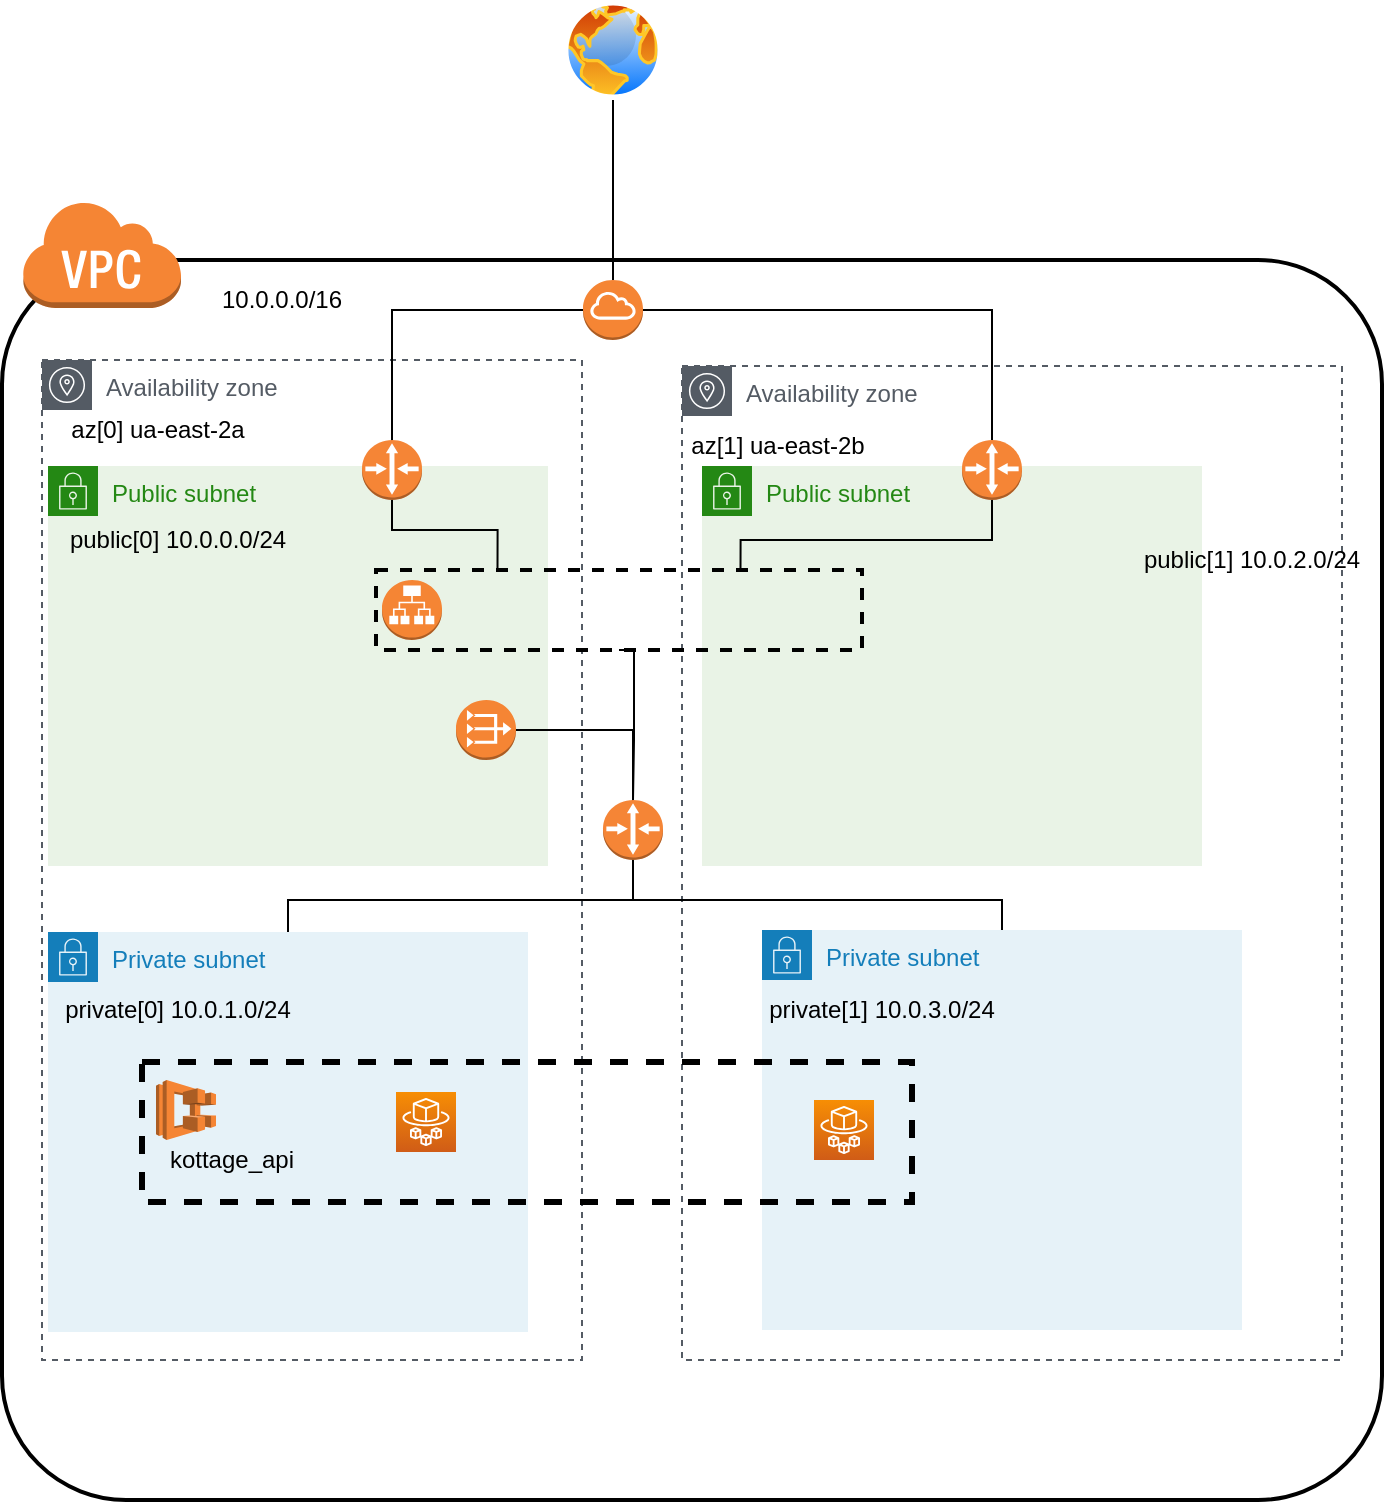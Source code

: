 <mxfile version="14.7.4" type="embed"><diagram id="vuHFJAF8e50SX8sUMpVo" name="Page-1"><mxGraphModel dx="988" dy="1746" grid="1" gridSize="10" guides="1" tooltips="1" connect="1" arrows="1" fold="1" page="1" pageScale="1" pageWidth="1600" pageHeight="1200" math="0" shadow="0"><root><mxCell id="0"/><mxCell id="1" parent="0"/><mxCell id="zTFzOSdCKIdbmDikZPza-5" value="" style="rounded=1;arcSize=10;dashed=0;fillColor=none;gradientColor=none;strokeWidth=2;" parent="1" vertex="1"><mxGeometry x="90" y="80" width="690" height="620" as="geometry"/></mxCell><mxCell id="zTFzOSdCKIdbmDikZPza-19" value="Availability zone" style="outlineConnect=0;gradientColor=none;html=1;whiteSpace=wrap;fontSize=12;fontStyle=0;shape=mxgraph.aws4.group;grIcon=mxgraph.aws4.group_availability_zone;strokeColor=#545B64;fillColor=none;verticalAlign=top;align=left;spacingLeft=30;fontColor=#545B64;dashed=1;" parent="1" vertex="1"><mxGeometry x="110" y="130" width="270" height="500" as="geometry"/></mxCell><mxCell id="zTFzOSdCKIdbmDikZPza-21" value="Private subnet" style="points=[[0,0],[0.25,0],[0.5,0],[0.75,0],[1,0],[1,0.25],[1,0.5],[1,0.75],[1,1],[0.75,1],[0.5,1],[0.25,1],[0,1],[0,0.75],[0,0.5],[0,0.25]];outlineConnect=0;gradientColor=none;html=1;whiteSpace=wrap;fontSize=12;fontStyle=0;shape=mxgraph.aws4.group;grIcon=mxgraph.aws4.group_security_group;grStroke=0;strokeColor=#147EBA;fillColor=#E6F2F8;verticalAlign=top;align=left;spacingLeft=30;fontColor=#147EBA;dashed=0;" parent="1" vertex="1"><mxGeometry x="113" y="416" width="240" height="200" as="geometry"/></mxCell><mxCell id="zTFzOSdCKIdbmDikZPza-20" value="Availability zone" style="outlineConnect=0;gradientColor=none;html=1;whiteSpace=wrap;fontSize=12;fontStyle=0;shape=mxgraph.aws4.group;grIcon=mxgraph.aws4.group_availability_zone;strokeColor=#545B64;fillColor=none;verticalAlign=top;align=left;spacingLeft=30;fontColor=#545B64;dashed=1;" parent="1" vertex="1"><mxGeometry x="430" y="133" width="330" height="497" as="geometry"/></mxCell><mxCell id="zTFzOSdCKIdbmDikZPza-2" value="" style="outlineConnect=0;dashed=0;verticalLabelPosition=bottom;verticalAlign=top;align=center;html=1;shape=mxgraph.aws3.virtual_private_cloud;fillColor=#F58534;gradientColor=none;" parent="1" vertex="1"><mxGeometry x="100" y="50" width="79.5" height="54" as="geometry"/></mxCell><mxCell id="zTFzOSdCKIdbmDikZPza-47" style="edgeStyle=elbowEdgeStyle;rounded=0;orthogonalLoop=1;jettySize=auto;elbow=vertical;html=1;exitX=0.5;exitY=0;exitDx=0;exitDy=0;exitPerimeter=0;endArrow=none;endFill=0;strokeColor=#000000;" parent="1" source="zTFzOSdCKIdbmDikZPza-12" target="zTFzOSdCKIdbmDikZPza-46" edge="1"><mxGeometry relative="1" as="geometry"><Array as="points"/></mxGeometry></mxCell><mxCell id="zTFzOSdCKIdbmDikZPza-12" value="" style="outlineConnect=0;dashed=0;verticalLabelPosition=bottom;verticalAlign=top;align=center;html=1;shape=mxgraph.aws3.internet_gateway;fillColor=#F58534;gradientColor=none;" parent="1" vertex="1"><mxGeometry x="380.5" y="90" width="30" height="30" as="geometry"/></mxCell><mxCell id="zTFzOSdCKIdbmDikZPza-15" value="10.0.0.0/16" style="text;html=1;strokeColor=none;fillColor=none;align=center;verticalAlign=middle;whiteSpace=wrap;rounded=0;" parent="1" vertex="1"><mxGeometry x="190" y="90" width="80" height="20" as="geometry"/></mxCell><mxCell id="zTFzOSdCKIdbmDikZPza-16" value="private[0] 10.0.1.0/24" style="text;html=1;strokeColor=none;fillColor=none;align=center;verticalAlign=middle;whiteSpace=wrap;rounded=0;" parent="1" vertex="1"><mxGeometry x="118" y="445" width="120" height="20" as="geometry"/></mxCell><mxCell id="zTFzOSdCKIdbmDikZPza-23" value="Private subnet" style="points=[[0,0],[0.25,0],[0.5,0],[0.75,0],[1,0],[1,0.25],[1,0.5],[1,0.75],[1,1],[0.75,1],[0.5,1],[0.25,1],[0,1],[0,0.75],[0,0.5],[0,0.25]];outlineConnect=0;gradientColor=none;html=1;whiteSpace=wrap;fontSize=12;fontStyle=0;shape=mxgraph.aws4.group;grIcon=mxgraph.aws4.group_security_group;grStroke=0;strokeColor=#147EBA;fillColor=#E6F2F8;verticalAlign=top;align=left;spacingLeft=30;fontColor=#147EBA;dashed=0;" parent="1" vertex="1"><mxGeometry x="470" y="415" width="240" height="200" as="geometry"/></mxCell><mxCell id="zTFzOSdCKIdbmDikZPza-18" value="private[1] 10.0.3.0/24" style="text;html=1;strokeColor=none;fillColor=none;align=center;verticalAlign=middle;whiteSpace=wrap;rounded=0;" parent="1" vertex="1"><mxGeometry x="470" y="445" width="120" height="20" as="geometry"/></mxCell><mxCell id="zTFzOSdCKIdbmDikZPza-25" value="Public subnet" style="points=[[0,0],[0.25,0],[0.5,0],[0.75,0],[1,0],[1,0.25],[1,0.5],[1,0.75],[1,1],[0.75,1],[0.5,1],[0.25,1],[0,1],[0,0.75],[0,0.5],[0,0.25]];outlineConnect=0;gradientColor=none;html=1;whiteSpace=wrap;fontSize=12;fontStyle=0;shape=mxgraph.aws4.group;grIcon=mxgraph.aws4.group_security_group;grStroke=0;strokeColor=#248814;fillColor=#E9F3E6;verticalAlign=top;align=left;spacingLeft=30;fontColor=#248814;dashed=0;" parent="1" vertex="1"><mxGeometry x="113" y="183" width="250" height="200" as="geometry"/></mxCell><mxCell id="zTFzOSdCKIdbmDikZPza-14" value="public[0] 10.0.0.0/24" style="text;html=1;strokeColor=none;fillColor=none;align=center;verticalAlign=middle;whiteSpace=wrap;rounded=0;" parent="1" vertex="1"><mxGeometry x="113" y="210" width="130" height="20" as="geometry"/></mxCell><mxCell id="zTFzOSdCKIdbmDikZPza-26" value="Public subnet" style="points=[[0,0],[0.25,0],[0.5,0],[0.75,0],[1,0],[1,0.25],[1,0.5],[1,0.75],[1,1],[0.75,1],[0.5,1],[0.25,1],[0,1],[0,0.75],[0,0.5],[0,0.25]];outlineConnect=0;gradientColor=none;html=1;whiteSpace=wrap;fontSize=12;fontStyle=0;shape=mxgraph.aws4.group;grIcon=mxgraph.aws4.group_security_group;grStroke=0;strokeColor=#248814;fillColor=#E9F3E6;verticalAlign=top;align=left;spacingLeft=30;fontColor=#248814;dashed=0;" parent="1" vertex="1"><mxGeometry x="440" y="183" width="250" height="200" as="geometry"/></mxCell><mxCell id="zTFzOSdCKIdbmDikZPza-17" value="public[1] 10.0.2.0/24" style="text;html=1;strokeColor=none;fillColor=none;align=center;verticalAlign=middle;whiteSpace=wrap;rounded=0;" parent="1" vertex="1"><mxGeometry x="650" y="220" width="130" height="20" as="geometry"/></mxCell><mxCell id="zTFzOSdCKIdbmDikZPza-35" style="edgeStyle=elbowEdgeStyle;rounded=0;orthogonalLoop=1;jettySize=auto;html=1;endArrow=none;endFill=0;strokeColor=#000000;elbow=vertical;exitX=0.5;exitY=0;exitDx=0;exitDy=0;exitPerimeter=0;entryX=0.5;entryY=0;entryDx=0;entryDy=0;" parent="1" source="2" target="zTFzOSdCKIdbmDikZPza-21" edge="1"><mxGeometry relative="1" as="geometry"><Array as="points"><mxPoint x="310" y="400"/><mxPoint x="360" y="450"/><mxPoint x="470" y="210"/></Array></mxGeometry></mxCell><mxCell id="zTFzOSdCKIdbmDikZPza-13" value="" style="outlineConnect=0;dashed=0;verticalLabelPosition=bottom;verticalAlign=top;align=center;html=1;shape=mxgraph.aws3.application_load_balancer;fillColor=#F58534;gradientColor=none;" parent="1" vertex="1"><mxGeometry x="280" y="240" width="30" height="30" as="geometry"/></mxCell><mxCell id="zTFzOSdCKIdbmDikZPza-45" style="edgeStyle=elbowEdgeStyle;rounded=0;orthogonalLoop=1;jettySize=auto;elbow=vertical;html=1;exitX=1;exitY=0.5;exitDx=0;exitDy=0;exitPerimeter=0;endArrow=none;endFill=0;strokeColor=#000000;entryX=0.5;entryY=0;entryDx=0;entryDy=0;entryPerimeter=0;" parent="1" source="zTFzOSdCKIdbmDikZPza-1" target="2" edge="1"><mxGeometry relative="1" as="geometry"><Array as="points"><mxPoint x="400" y="315"/><mxPoint x="480" y="305"/></Array></mxGeometry></mxCell><mxCell id="zTFzOSdCKIdbmDikZPza-1" value="" style="outlineConnect=0;dashed=0;verticalLabelPosition=bottom;verticalAlign=top;align=center;html=1;shape=mxgraph.aws3.vpc_nat_gateway;fillColor=#F58534;gradientColor=none;" parent="1" vertex="1"><mxGeometry x="317" y="300" width="30" height="30" as="geometry"/></mxCell><mxCell id="zTFzOSdCKIdbmDikZPza-31" value="" style="points=[[0,0,0],[0.25,0,0],[0.5,0,0],[0.75,0,0],[1,0,0],[0,1,0],[0.25,1,0],[0.5,1,0],[0.75,1,0],[1,1,0],[0,0.25,0],[0,0.5,0],[0,0.75,0],[1,0.25,0],[1,0.5,0],[1,0.75,0]];outlineConnect=0;fontColor=#232F3E;gradientColor=#F78E04;gradientDirection=north;fillColor=#D05C17;strokeColor=#ffffff;dashed=0;verticalLabelPosition=bottom;verticalAlign=top;align=center;html=1;fontSize=12;fontStyle=0;aspect=fixed;shape=mxgraph.aws4.resourceIcon;resIcon=mxgraph.aws4.fargate;" parent="1" vertex="1"><mxGeometry x="287" y="496" width="30" height="30" as="geometry"/></mxCell><mxCell id="zTFzOSdCKIdbmDikZPza-39" style="edgeStyle=elbowEdgeStyle;rounded=0;orthogonalLoop=1;jettySize=auto;elbow=vertical;html=1;exitX=0.5;exitY=0;exitDx=0;exitDy=0;endArrow=none;endFill=0;strokeColor=#000000;" parent="1" source="zTFzOSdCKIdbmDikZPza-23" target="2" edge="1"><mxGeometry relative="1" as="geometry"><Array as="points"><mxPoint x="500" y="400"/><mxPoint x="460" y="470"/><mxPoint x="1180" y="687"/></Array><mxPoint x="1195" y="485" as="targetPoint"/></mxGeometry></mxCell><mxCell id="zTFzOSdCKIdbmDikZPza-36" value="" style="points=[[0,0,0],[0.25,0,0],[0.5,0,0],[0.75,0,0],[1,0,0],[0,1,0],[0.25,1,0],[0.5,1,0],[0.75,1,0],[1,1,0],[0,0.25,0],[0,0.5,0],[0,0.75,0],[1,0.25,0],[1,0.5,0],[1,0.75,0]];outlineConnect=0;fontColor=#232F3E;gradientColor=#F78E04;gradientDirection=north;fillColor=#D05C17;strokeColor=#ffffff;dashed=0;verticalLabelPosition=bottom;verticalAlign=top;align=center;html=1;fontSize=12;fontStyle=0;aspect=fixed;shape=mxgraph.aws4.resourceIcon;resIcon=mxgraph.aws4.fargate;" parent="1" vertex="1"><mxGeometry x="496" y="500" width="30" height="30" as="geometry"/></mxCell><mxCell id="zTFzOSdCKIdbmDikZPza-40" value="" style="outlineConnect=0;dashed=0;verticalLabelPosition=bottom;verticalAlign=top;align=center;html=1;shape=mxgraph.aws3.ecs;fillColor=#F58534;gradientColor=none;" parent="1" vertex="1"><mxGeometry x="167" y="490" width="30" height="30" as="geometry"/></mxCell><mxCell id="zTFzOSdCKIdbmDikZPza-42" value="kottage_api" style="text;html=1;strokeColor=none;align=center;verticalAlign=middle;whiteSpace=wrap;rounded=0;dashed=1;" parent="1" vertex="1"><mxGeometry x="167" y="520" width="76" height="20" as="geometry"/></mxCell><mxCell id="zTFzOSdCKIdbmDikZPza-43" value="az[0] ua-east-2a" style="text;html=1;strokeColor=none;fillColor=none;align=center;verticalAlign=middle;whiteSpace=wrap;rounded=0;dashed=1;" parent="1" vertex="1"><mxGeometry x="110" y="155" width="116" height="20" as="geometry"/></mxCell><mxCell id="zTFzOSdCKIdbmDikZPza-44" value="az[1] ua-east-2b" style="text;html=1;strokeColor=none;fillColor=none;align=center;verticalAlign=middle;whiteSpace=wrap;rounded=0;dashed=1;" parent="1" vertex="1"><mxGeometry x="430" y="163" width="96" height="20" as="geometry"/></mxCell><mxCell id="zTFzOSdCKIdbmDikZPza-46" value="" style="aspect=fixed;perimeter=ellipsePerimeter;html=1;align=center;shadow=0;dashed=0;spacingTop=3;image;image=img/lib/active_directory/internet_globe.svg;strokeWidth=3;fillColor=none;" parent="1" vertex="1"><mxGeometry x="370.5" y="-50" width="50" height="50" as="geometry"/></mxCell><mxCell id="2" value="" style="outlineConnect=0;dashed=0;verticalLabelPosition=bottom;verticalAlign=top;align=center;html=1;shape=mxgraph.aws3.router;fillColor=#F58536;gradientColor=none;" vertex="1" parent="1"><mxGeometry x="390.5" y="350" width="30" height="30" as="geometry"/></mxCell><mxCell id="4" style="edgeStyle=orthogonalEdgeStyle;rounded=0;orthogonalLoop=1;jettySize=auto;html=1;exitX=1;exitY=0.5;exitDx=0;exitDy=0;exitPerimeter=0;endArrow=none;endFill=0;" edge="1" parent="1" source="3" target="zTFzOSdCKIdbmDikZPza-12"><mxGeometry relative="1" as="geometry"><mxPoint x="735" y="350" as="targetPoint"/><Array as="points"><mxPoint x="285" y="185"/><mxPoint x="285" y="105"/></Array></mxGeometry></mxCell><mxCell id="3" value="" style="outlineConnect=0;dashed=0;verticalLabelPosition=bottom;verticalAlign=top;align=center;html=1;shape=mxgraph.aws3.router;fillColor=#F58536;gradientColor=none;" vertex="1" parent="1"><mxGeometry x="270" y="170" width="30" height="30" as="geometry"/></mxCell><mxCell id="14" style="edgeStyle=orthogonalEdgeStyle;rounded=0;orthogonalLoop=1;jettySize=auto;html=1;exitX=0.5;exitY=0;exitDx=0;exitDy=0;exitPerimeter=0;entryX=1;entryY=0.5;entryDx=0;entryDy=0;entryPerimeter=0;endArrow=none;endFill=0;" edge="1" parent="1" source="5" target="zTFzOSdCKIdbmDikZPza-12"><mxGeometry relative="1" as="geometry"/></mxCell><mxCell id="5" value="" style="outlineConnect=0;dashed=0;verticalLabelPosition=bottom;verticalAlign=top;align=center;html=1;shape=mxgraph.aws3.router;fillColor=#F58536;gradientColor=none;" vertex="1" parent="1"><mxGeometry x="570" y="170" width="30" height="30" as="geometry"/></mxCell><mxCell id="15" style="edgeStyle=orthogonalEdgeStyle;rounded=0;orthogonalLoop=1;jettySize=auto;html=1;exitX=0.25;exitY=0;exitDx=0;exitDy=0;entryX=0.5;entryY=1;entryDx=0;entryDy=0;entryPerimeter=0;endArrow=none;endFill=0;" edge="1" parent="1" source="7" target="3"><mxGeometry relative="1" as="geometry"/></mxCell><mxCell id="16" style="edgeStyle=orthogonalEdgeStyle;rounded=0;orthogonalLoop=1;jettySize=auto;html=1;exitX=0.75;exitY=0;exitDx=0;exitDy=0;endArrow=none;endFill=0;" edge="1" parent="1" source="7" target="5"><mxGeometry relative="1" as="geometry"><Array as="points"><mxPoint x="459" y="220"/><mxPoint x="585" y="220"/></Array></mxGeometry></mxCell><mxCell id="18" style="edgeStyle=orthogonalEdgeStyle;rounded=0;orthogonalLoop=1;jettySize=auto;html=1;exitX=0.5;exitY=1;exitDx=0;exitDy=0;entryX=0.5;entryY=0;entryDx=0;entryDy=0;entryPerimeter=0;endArrow=none;endFill=0;" edge="1" parent="1" source="7" target="2"><mxGeometry relative="1" as="geometry"><Array as="points"><mxPoint x="406" y="275"/><mxPoint x="406" y="320"/></Array></mxGeometry></mxCell><mxCell id="7" value="" style="rounded=0;whiteSpace=wrap;html=1;fillColor=none;strokeWidth=2;dashed=1;" vertex="1" parent="1"><mxGeometry x="277" y="235" width="243" height="40" as="geometry"/></mxCell><mxCell id="zTFzOSdCKIdbmDikZPza-41" value="" style="rounded=0;whiteSpace=wrap;html=1;fillColor=none;strokeWidth=3;dashed=1;" parent="1" vertex="1"><mxGeometry x="160" y="481" width="385" height="70" as="geometry"/></mxCell></root></mxGraphModel></diagram></mxfile>